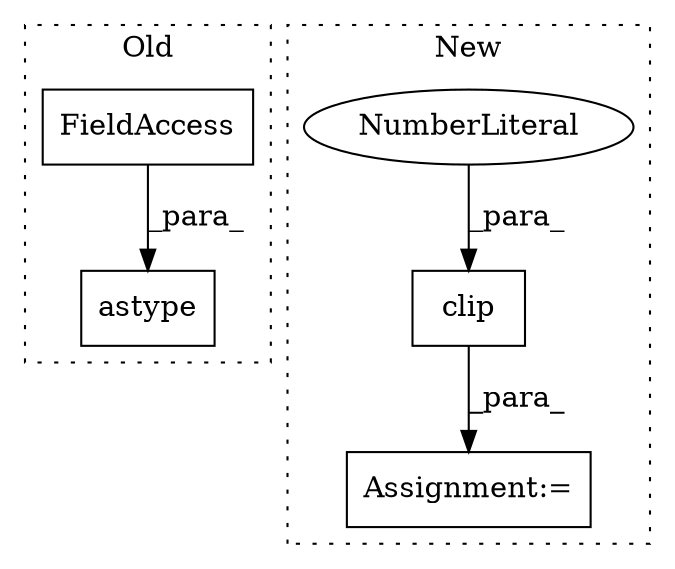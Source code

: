 digraph G {
subgraph cluster0 {
1 [label="astype" a="32" s="11423,11441" l="7,1" shape="box"];
5 [label="FieldAccess" a="22" s="11430" l="11" shape="box"];
label = "Old";
style="dotted";
}
subgraph cluster1 {
2 [label="clip" a="32" s="12931,12975" l="5,1" shape="box"];
3 [label="NumberLiteral" a="34" s="12936" l="1" shape="ellipse"];
4 [label="Assignment:=" a="7" s="12926" l="1" shape="box"];
label = "New";
style="dotted";
}
2 -> 4 [label="_para_"];
3 -> 2 [label="_para_"];
5 -> 1 [label="_para_"];
}